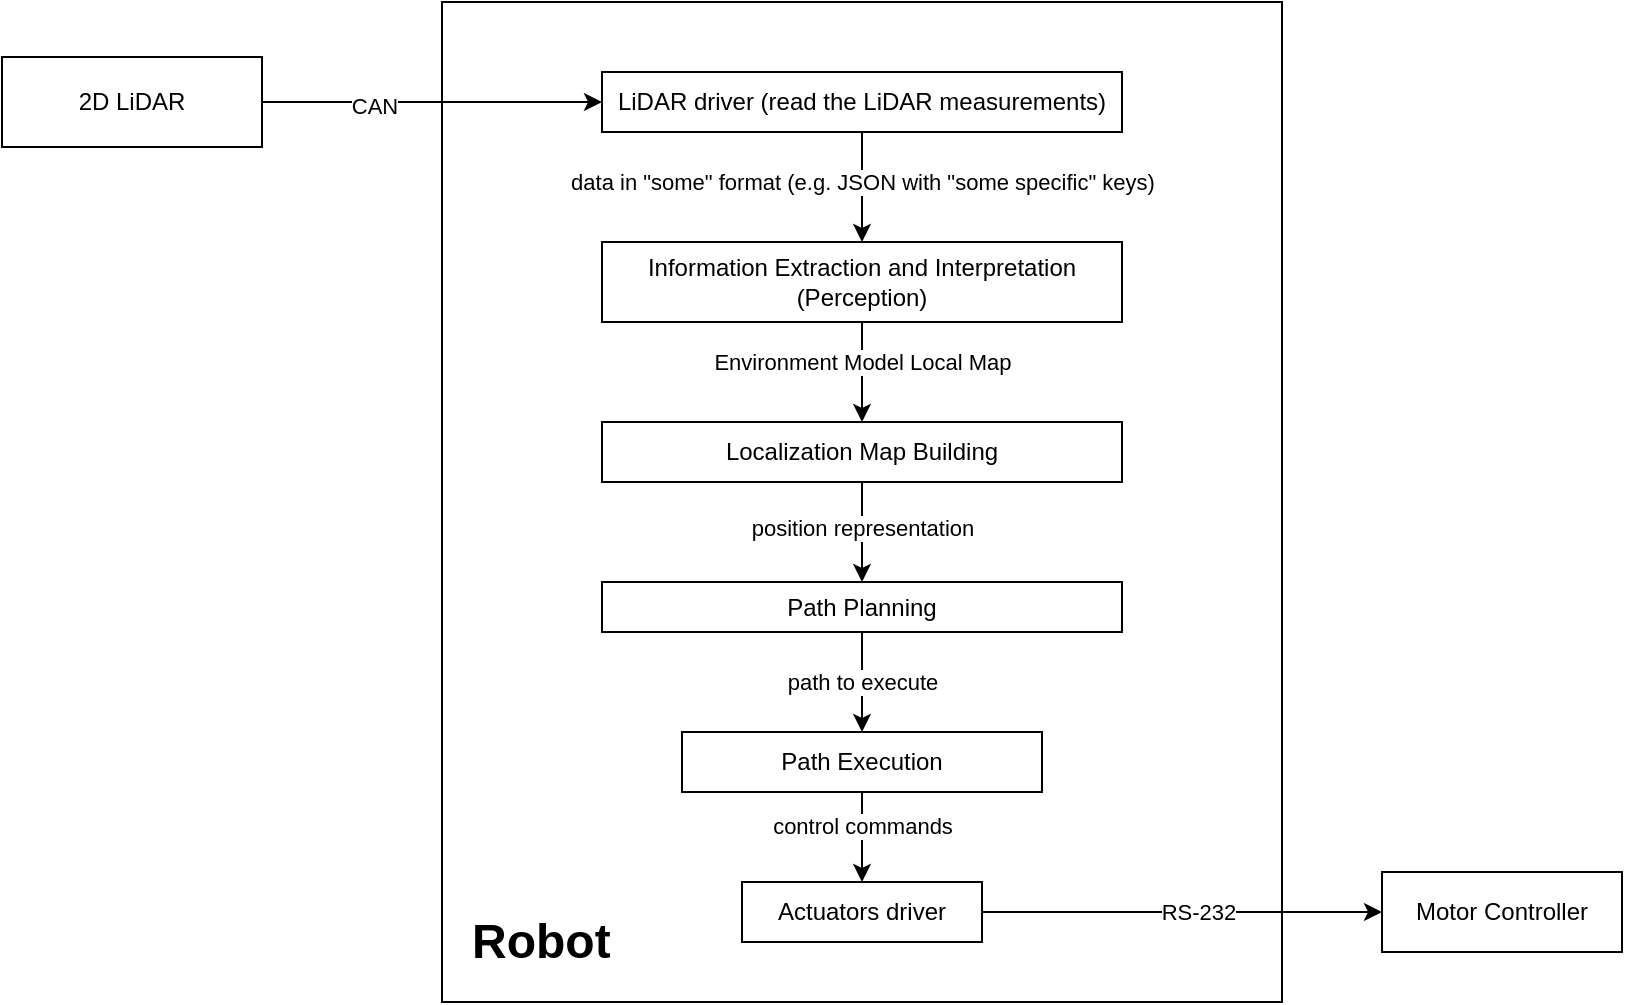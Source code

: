 <mxfile version="23.0.2" type="device" pages="8">
  <diagram id="kyD7J-bpgCdMhgo7olan" name="Page-1">
    <mxGraphModel dx="1749" dy="1202" grid="1" gridSize="10" guides="1" tooltips="1" connect="1" arrows="1" fold="1" page="1" pageScale="1" pageWidth="1500" pageHeight="1500" math="0" shadow="0">
      <root>
        <mxCell id="0" />
        <mxCell id="1" parent="0" />
        <mxCell id="npnrhW6NW7tibrXZ3X9M-1" value="" style="rounded=0;whiteSpace=wrap;html=1;" parent="1" vertex="1">
          <mxGeometry x="250" y="40" width="420" height="500" as="geometry" />
        </mxCell>
        <mxCell id="npnrhW6NW7tibrXZ3X9M-6" style="edgeStyle=none;rounded=0;orthogonalLoop=1;jettySize=auto;html=1;exitX=1;exitY=0.5;exitDx=0;exitDy=0;entryX=0;entryY=0.5;entryDx=0;entryDy=0;" parent="1" source="npnrhW6NW7tibrXZ3X9M-3" target="npnrhW6NW7tibrXZ3X9M-7" edge="1">
          <mxGeometry relative="1" as="geometry" />
        </mxCell>
        <mxCell id="npnrhW6NW7tibrXZ3X9M-8" value="CAN" style="edgeLabel;html=1;align=center;verticalAlign=middle;resizable=0;points=[];" parent="npnrhW6NW7tibrXZ3X9M-6" vertex="1" connectable="0">
          <mxGeometry x="-0.361" y="-1" relative="1" as="geometry">
            <mxPoint x="1" y="1" as="offset" />
          </mxGeometry>
        </mxCell>
        <mxCell id="npnrhW6NW7tibrXZ3X9M-3" value="2D LiDAR" style="rounded=0;whiteSpace=wrap;html=1;" parent="1" vertex="1">
          <mxGeometry x="30" y="67.5" width="130" height="45" as="geometry" />
        </mxCell>
        <mxCell id="npnrhW6NW7tibrXZ3X9M-7" value="LiDAR driver (read the LiDAR measurements)" style="rounded=0;whiteSpace=wrap;html=1;" parent="1" vertex="1">
          <mxGeometry x="330" y="75" width="260" height="30" as="geometry" />
        </mxCell>
        <mxCell id="npnrhW6NW7tibrXZ3X9M-19" style="edgeStyle=none;rounded=0;orthogonalLoop=1;jettySize=auto;html=1;exitX=0.5;exitY=1;exitDx=0;exitDy=0;entryX=0.5;entryY=0;entryDx=0;entryDy=0;" parent="1" source="npnrhW6NW7tibrXZ3X9M-16" target="npnrhW6NW7tibrXZ3X9M-26" edge="1">
          <mxGeometry relative="1" as="geometry">
            <mxPoint x="460" y="250" as="targetPoint" />
          </mxGeometry>
        </mxCell>
        <mxCell id="npnrhW6NW7tibrXZ3X9M-20" value="Environment Model Local Map" style="edgeLabel;html=1;align=center;verticalAlign=middle;resizable=0;points=[];" parent="npnrhW6NW7tibrXZ3X9M-19" vertex="1" connectable="0">
          <mxGeometry x="0.514" relative="1" as="geometry">
            <mxPoint y="-18" as="offset" />
          </mxGeometry>
        </mxCell>
        <mxCell id="npnrhW6NW7tibrXZ3X9M-16" value="Information Extraction and Interpretation&lt;br&gt;(Perception)" style="rounded=0;whiteSpace=wrap;html=1;" parent="1" vertex="1">
          <mxGeometry x="330" y="160" width="260" height="40" as="geometry" />
        </mxCell>
        <mxCell id="npnrhW6NW7tibrXZ3X9M-17" value="" style="endArrow=classic;html=1;rounded=0;exitX=0.5;exitY=1;exitDx=0;exitDy=0;entryX=0.5;entryY=0;entryDx=0;entryDy=0;" parent="1" source="npnrhW6NW7tibrXZ3X9M-7" target="npnrhW6NW7tibrXZ3X9M-16" edge="1">
          <mxGeometry width="50" height="50" relative="1" as="geometry">
            <mxPoint x="500" y="105" as="sourcePoint" />
            <mxPoint x="500" y="140" as="targetPoint" />
          </mxGeometry>
        </mxCell>
        <mxCell id="npnrhW6NW7tibrXZ3X9M-18" value="data in &quot;some&quot; format (e.g. JSON with &quot;some specific&quot; keys)" style="edgeLabel;html=1;align=center;verticalAlign=middle;resizable=0;points=[];" parent="npnrhW6NW7tibrXZ3X9M-17" vertex="1" connectable="0">
          <mxGeometry x="-0.4" y="-1" relative="1" as="geometry">
            <mxPoint x="1" y="8" as="offset" />
          </mxGeometry>
        </mxCell>
        <mxCell id="npnrhW6NW7tibrXZ3X9M-21" value="Motor Controller" style="rounded=0;whiteSpace=wrap;html=1;" parent="1" vertex="1">
          <mxGeometry x="720" y="475" width="120" height="40" as="geometry" />
        </mxCell>
        <mxCell id="npnrhW6NW7tibrXZ3X9M-23" style="edgeStyle=none;rounded=0;orthogonalLoop=1;jettySize=auto;html=1;exitX=1;exitY=0.5;exitDx=0;exitDy=0;entryX=0;entryY=0.5;entryDx=0;entryDy=0;" parent="1" source="npnrhW6NW7tibrXZ3X9M-32" target="npnrhW6NW7tibrXZ3X9M-21" edge="1">
          <mxGeometry relative="1" as="geometry" />
        </mxCell>
        <mxCell id="npnrhW6NW7tibrXZ3X9M-24" value="RS-232" style="edgeLabel;html=1;align=center;verticalAlign=middle;resizable=0;points=[];" parent="npnrhW6NW7tibrXZ3X9M-23" vertex="1" connectable="0">
          <mxGeometry x="0.185" y="-3" relative="1" as="geometry">
            <mxPoint x="-11" y="-3" as="offset" />
          </mxGeometry>
        </mxCell>
        <mxCell id="npnrhW6NW7tibrXZ3X9M-33" style="edgeStyle=none;rounded=0;orthogonalLoop=1;jettySize=auto;html=1;exitX=0.5;exitY=1;exitDx=0;exitDy=0;entryX=0.5;entryY=0;entryDx=0;entryDy=0;" parent="1" source="npnrhW6NW7tibrXZ3X9M-22" target="npnrhW6NW7tibrXZ3X9M-32" edge="1">
          <mxGeometry relative="1" as="geometry" />
        </mxCell>
        <mxCell id="npnrhW6NW7tibrXZ3X9M-34" value="control commands" style="edgeLabel;html=1;align=center;verticalAlign=middle;resizable=0;points=[];" parent="npnrhW6NW7tibrXZ3X9M-33" vertex="1" connectable="0">
          <mxGeometry x="-0.272" relative="1" as="geometry">
            <mxPoint as="offset" />
          </mxGeometry>
        </mxCell>
        <mxCell id="npnrhW6NW7tibrXZ3X9M-22" value="Path Execution" style="rounded=0;whiteSpace=wrap;html=1;" parent="1" vertex="1">
          <mxGeometry x="370" y="405" width="180" height="30" as="geometry" />
        </mxCell>
        <mxCell id="npnrhW6NW7tibrXZ3X9M-25" value="&lt;h1&gt;Robot&lt;/h1&gt;" style="text;html=1;strokeColor=none;fillColor=none;spacing=5;spacingTop=-20;whiteSpace=wrap;overflow=hidden;rounded=0;" parent="1" vertex="1">
          <mxGeometry x="260" y="490" width="190" height="40" as="geometry" />
        </mxCell>
        <mxCell id="npnrhW6NW7tibrXZ3X9M-28" style="edgeStyle=none;rounded=0;orthogonalLoop=1;jettySize=auto;html=1;exitX=0.5;exitY=1;exitDx=0;exitDy=0;entryX=0.5;entryY=0;entryDx=0;entryDy=0;" parent="1" source="npnrhW6NW7tibrXZ3X9M-26" target="npnrhW6NW7tibrXZ3X9M-27" edge="1">
          <mxGeometry relative="1" as="geometry" />
        </mxCell>
        <mxCell id="npnrhW6NW7tibrXZ3X9M-29" value="position representation" style="edgeLabel;html=1;align=center;verticalAlign=middle;resizable=0;points=[];" parent="npnrhW6NW7tibrXZ3X9M-28" vertex="1" connectable="0">
          <mxGeometry x="-0.32" relative="1" as="geometry">
            <mxPoint y="6" as="offset" />
          </mxGeometry>
        </mxCell>
        <mxCell id="npnrhW6NW7tibrXZ3X9M-26" value="Localization Map Building" style="rounded=0;whiteSpace=wrap;html=1;" parent="1" vertex="1">
          <mxGeometry x="330" y="250" width="260" height="30" as="geometry" />
        </mxCell>
        <mxCell id="npnrhW6NW7tibrXZ3X9M-30" style="edgeStyle=none;rounded=0;orthogonalLoop=1;jettySize=auto;html=1;exitX=0.5;exitY=1;exitDx=0;exitDy=0;entryX=0.5;entryY=0;entryDx=0;entryDy=0;" parent="1" source="npnrhW6NW7tibrXZ3X9M-27" target="npnrhW6NW7tibrXZ3X9M-22" edge="1">
          <mxGeometry relative="1" as="geometry" />
        </mxCell>
        <mxCell id="npnrhW6NW7tibrXZ3X9M-31" value="path to execute" style="edgeLabel;html=1;align=center;verticalAlign=middle;resizable=0;points=[];" parent="npnrhW6NW7tibrXZ3X9M-30" vertex="1" connectable="0">
          <mxGeometry x="-0.371" y="1" relative="1" as="geometry">
            <mxPoint x="-1" y="9" as="offset" />
          </mxGeometry>
        </mxCell>
        <mxCell id="npnrhW6NW7tibrXZ3X9M-27" value="Path Planning" style="rounded=0;whiteSpace=wrap;html=1;" parent="1" vertex="1">
          <mxGeometry x="330" y="330" width="260" height="25" as="geometry" />
        </mxCell>
        <mxCell id="npnrhW6NW7tibrXZ3X9M-32" value="Actuators driver" style="rounded=0;whiteSpace=wrap;html=1;" parent="1" vertex="1">
          <mxGeometry x="400" y="480" width="120" height="30" as="geometry" />
        </mxCell>
      </root>
    </mxGraphModel>
  </diagram>
  <diagram id="aLVoYtzjz-L9Vb4VsKfn" name="names">
    <mxGraphModel dx="1746" dy="1175" grid="1" gridSize="10" guides="1" tooltips="1" connect="1" arrows="1" fold="1" page="1" pageScale="1" pageWidth="850" pageHeight="1100" math="0" shadow="0">
      <root>
        <mxCell id="0" />
        <mxCell id="1" parent="0" />
        <mxCell id="xGM4lev2JTywnmOp1lCk-1" value="/joint_trajectory_controller/commands" style="text;html=1;strokeColor=none;fillColor=none;align=center;verticalAlign=middle;whiteSpace=wrap;rounded=0;fontSize=22;" parent="1" vertex="1">
          <mxGeometry x="130" y="80" width="240" height="30" as="geometry" />
        </mxCell>
        <mxCell id="xGM4lev2JTywnmOp1lCk-3" value="namespace" style="text;html=1;strokeColor=none;fillColor=none;align=center;verticalAlign=middle;whiteSpace=wrap;rounded=0;" parent="1" vertex="1">
          <mxGeometry x="149" y="120" width="80" height="30" as="geometry" />
        </mxCell>
        <mxCell id="xGM4lev2JTywnmOp1lCk-5" value="" style="endArrow=none;html=1;rounded=0;fillColor=#f8cecc;strokeColor=#b85450;strokeWidth=3;" parent="1" edge="1">
          <mxGeometry width="50" height="50" relative="1" as="geometry">
            <mxPoint x="70" y="120" as="sourcePoint" />
            <mxPoint x="310" y="120" as="targetPoint" />
          </mxGeometry>
        </mxCell>
        <mxCell id="xGM4lev2JTywnmOp1lCk-6" value="" style="endArrow=none;html=1;rounded=0;fillColor=#d5e8d4;strokeColor=#82b366;strokeWidth=3;" parent="1" edge="1">
          <mxGeometry width="50" height="50" relative="1" as="geometry">
            <mxPoint x="320" y="120" as="sourcePoint" />
            <mxPoint x="430" y="120" as="targetPoint" />
          </mxGeometry>
        </mxCell>
        <mxCell id="xGM4lev2JTywnmOp1lCk-7" value="basename" style="text;html=1;strokeColor=none;fillColor=none;align=center;verticalAlign=middle;whiteSpace=wrap;rounded=0;" parent="1" vertex="1">
          <mxGeometry x="330" y="120" width="80" height="30" as="geometry" />
        </mxCell>
        <mxCell id="xGM4lev2JTywnmOp1lCk-8" value="" style="curved=1;endArrow=classic;html=1;rounded=0;exitX=0;exitY=0.5;exitDx=0;exitDy=0;" parent="1" source="xGM4lev2JTywnmOp1lCk-9" edge="1">
          <mxGeometry width="50" height="50" relative="1" as="geometry">
            <mxPoint x="100" y="30" as="sourcePoint" />
            <mxPoint x="170" y="81" as="targetPoint" />
            <Array as="points">
              <mxPoint x="280" y="20" />
              <mxPoint x="180" y="30" />
            </Array>
          </mxGeometry>
        </mxCell>
        <mxCell id="xGM4lev2JTywnmOp1lCk-9" value="tokens" style="text;html=1;strokeColor=none;fillColor=none;align=center;verticalAlign=middle;whiteSpace=wrap;rounded=0;" parent="1" vertex="1">
          <mxGeometry x="410" y="10" width="50" height="30" as="geometry" />
        </mxCell>
        <mxCell id="xGM4lev2JTywnmOp1lCk-10" value="" style="curved=1;endArrow=classic;html=1;rounded=0;exitX=0;exitY=0.5;exitDx=0;exitDy=0;entryX=0.972;entryY=0.016;entryDx=0;entryDy=0;entryPerimeter=0;" parent="1" source="xGM4lev2JTywnmOp1lCk-9" target="xGM4lev2JTywnmOp1lCk-1" edge="1">
          <mxGeometry width="50" height="50" relative="1" as="geometry">
            <mxPoint x="560" y="35" as="sourcePoint" />
            <mxPoint x="340" y="80" as="targetPoint" />
            <Array as="points">
              <mxPoint x="380" y="40" />
              <mxPoint x="360" y="50" />
            </Array>
          </mxGeometry>
        </mxCell>
      </root>
    </mxGraphModel>
  </diagram>
  <diagram id="ReAAVYsCjMIzM6UMDchf" name="underlay">
    <mxGraphModel dx="1749" dy="1202" grid="1" gridSize="10" guides="1" tooltips="1" connect="1" arrows="1" fold="1" page="1" pageScale="1" pageWidth="850" pageHeight="1100" math="0" shadow="0">
      <root>
        <mxCell id="0" />
        <mxCell id="1" parent="0" />
        <mxCell id="jbp_EOyGFrzPRo4HsH5U-2" value="" style="rounded=0;whiteSpace=wrap;html=1;" parent="1" vertex="1">
          <mxGeometry x="250" y="60" width="320" height="80" as="geometry" />
        </mxCell>
        <mxCell id="jbp_EOyGFrzPRo4HsH5U-3" value="It contains the necessary dependencies of all the packages required by the &lt;b&gt;overlay.&lt;/b&gt;" style="text;html=1;strokeColor=none;fillColor=none;align=center;verticalAlign=middle;whiteSpace=wrap;rounded=0;" parent="1" vertex="1">
          <mxGeometry x="280" y="100" width="260" height="30" as="geometry" />
        </mxCell>
        <mxCell id="jbp_EOyGFrzPRo4HsH5U-6" value="Underlay" style="text;html=1;strokeColor=none;fillColor=none;align=center;verticalAlign=middle;whiteSpace=wrap;rounded=0;fontSize=16;fontStyle=1" parent="1" vertex="1">
          <mxGeometry x="380" y="70" width="60" height="30" as="geometry" />
        </mxCell>
      </root>
    </mxGraphModel>
  </diagram>
  <diagram name="overlay" id="0puoSWZxdg7uJ05Zl5dR">
    <mxGraphModel dx="1749" dy="1202" grid="1" gridSize="10" guides="1" tooltips="1" connect="1" arrows="1" fold="1" page="1" pageScale="1" pageWidth="850" pageHeight="1100" math="0" shadow="0">
      <root>
        <mxCell id="4WPDCY3jevC_B_nbwfKz-0" />
        <mxCell id="4WPDCY3jevC_B_nbwfKz-1" parent="4WPDCY3jevC_B_nbwfKz-0" />
        <mxCell id="4WPDCY3jevC_B_nbwfKz-2" value="" style="rounded=0;whiteSpace=wrap;html=1;" parent="4WPDCY3jevC_B_nbwfKz-1" vertex="1">
          <mxGeometry x="250" y="140" width="320" height="80" as="geometry" />
        </mxCell>
        <mxCell id="4WPDCY3jevC_B_nbwfKz-3" value="It contains the necessary dependencies of all the packages required by the &lt;b&gt;overlay.&lt;/b&gt;" style="text;html=1;strokeColor=none;fillColor=none;align=center;verticalAlign=middle;whiteSpace=wrap;rounded=0;" parent="4WPDCY3jevC_B_nbwfKz-1" vertex="1">
          <mxGeometry x="280" y="180" width="260" height="30" as="geometry" />
        </mxCell>
        <mxCell id="4WPDCY3jevC_B_nbwfKz-4" value="Underlay" style="text;html=1;strokeColor=none;fillColor=none;align=center;verticalAlign=middle;whiteSpace=wrap;rounded=0;fontSize=16;fontStyle=1" parent="4WPDCY3jevC_B_nbwfKz-1" vertex="1">
          <mxGeometry x="380" y="150" width="60" height="30" as="geometry" />
        </mxCell>
        <mxCell id="cta9oAqzEzjzkkCAhBty-1" value="" style="rounded=0;whiteSpace=wrap;html=1;" parent="4WPDCY3jevC_B_nbwfKz-1" vertex="1">
          <mxGeometry x="250" y="50" width="320" height="80" as="geometry" />
        </mxCell>
        <mxCell id="cta9oAqzEzjzkkCAhBty-2" value="Extends the underlay. (You will normally work here)" style="text;html=1;strokeColor=none;fillColor=none;align=center;verticalAlign=middle;whiteSpace=wrap;rounded=0;" parent="4WPDCY3jevC_B_nbwfKz-1" vertex="1">
          <mxGeometry x="269" y="90" width="282" height="30" as="geometry" />
        </mxCell>
        <mxCell id="cta9oAqzEzjzkkCAhBty-3" value="Overlay" style="text;html=1;strokeColor=none;fillColor=none;align=center;verticalAlign=middle;whiteSpace=wrap;rounded=0;fontSize=16;fontStyle=1" parent="4WPDCY3jevC_B_nbwfKz-1" vertex="1">
          <mxGeometry x="380" y="60" width="60" height="30" as="geometry" />
        </mxCell>
        <mxCell id="cta9oAqzEzjzkkCAhBty-4" value="" style="rounded=0;whiteSpace=wrap;html=1;" parent="4WPDCY3jevC_B_nbwfKz-1" vertex="1">
          <mxGeometry x="250" y="420" width="320" height="80" as="geometry" />
        </mxCell>
        <mxCell id="cta9oAqzEzjzkkCAhBty-5" value="It contains the necessary dependencies of all the packages required by the &lt;b&gt;overlay.&lt;/b&gt;" style="text;html=1;strokeColor=none;fillColor=none;align=center;verticalAlign=middle;whiteSpace=wrap;rounded=0;" parent="4WPDCY3jevC_B_nbwfKz-1" vertex="1">
          <mxGeometry x="280" y="460" width="260" height="30" as="geometry" />
        </mxCell>
        <mxCell id="cta9oAqzEzjzkkCAhBty-6" value="Underlay" style="text;html=1;strokeColor=none;fillColor=none;align=center;verticalAlign=middle;whiteSpace=wrap;rounded=0;fontSize=16;fontStyle=1" parent="4WPDCY3jevC_B_nbwfKz-1" vertex="1">
          <mxGeometry x="380" y="430" width="60" height="30" as="geometry" />
        </mxCell>
        <mxCell id="cta9oAqzEzjzkkCAhBty-7" value="" style="rounded=0;whiteSpace=wrap;html=1;" parent="4WPDCY3jevC_B_nbwfKz-1" vertex="1">
          <mxGeometry x="250" y="330" width="150" height="80" as="geometry" />
        </mxCell>
        <mxCell id="cta9oAqzEzjzkkCAhBty-9" value="Overlay 1" style="text;html=1;strokeColor=none;fillColor=none;align=center;verticalAlign=middle;whiteSpace=wrap;rounded=0;fontSize=16;fontStyle=1" parent="4WPDCY3jevC_B_nbwfKz-1" vertex="1">
          <mxGeometry x="280" y="355" width="90" height="30" as="geometry" />
        </mxCell>
        <mxCell id="cta9oAqzEzjzkkCAhBty-10" value="" style="endArrow=none;dashed=1;html=1;rounded=0;" parent="4WPDCY3jevC_B_nbwfKz-1" edge="1">
          <mxGeometry width="50" height="50" relative="1" as="geometry">
            <mxPoint x="100" y="270" as="sourcePoint" />
            <mxPoint x="730" y="270" as="targetPoint" />
          </mxGeometry>
        </mxCell>
        <mxCell id="cta9oAqzEzjzkkCAhBty-12" value="" style="rounded=0;whiteSpace=wrap;html=1;" parent="4WPDCY3jevC_B_nbwfKz-1" vertex="1">
          <mxGeometry x="420" y="330" width="150" height="80" as="geometry" />
        </mxCell>
        <mxCell id="cta9oAqzEzjzkkCAhBty-13" value="Overlay 2" style="text;html=1;strokeColor=none;fillColor=none;align=center;verticalAlign=middle;whiteSpace=wrap;rounded=0;fontSize=16;fontStyle=1" parent="4WPDCY3jevC_B_nbwfKz-1" vertex="1">
          <mxGeometry x="450" y="355" width="90" height="30" as="geometry" />
        </mxCell>
        <mxCell id="cta9oAqzEzjzkkCAhBty-15" value="" style="rounded=0;whiteSpace=wrap;html=1;" parent="4WPDCY3jevC_B_nbwfKz-1" vertex="1">
          <mxGeometry x="250" y="670" width="320" height="80" as="geometry" />
        </mxCell>
        <mxCell id="cta9oAqzEzjzkkCAhBty-16" value="It contains the necessary dependencies of all the packages required by the &lt;b&gt;overlay.&lt;/b&gt;" style="text;html=1;strokeColor=none;fillColor=none;align=center;verticalAlign=middle;whiteSpace=wrap;rounded=0;" parent="4WPDCY3jevC_B_nbwfKz-1" vertex="1">
          <mxGeometry x="280" y="710" width="260" height="30" as="geometry" />
        </mxCell>
        <mxCell id="cta9oAqzEzjzkkCAhBty-17" value="Underlay" style="text;html=1;strokeColor=none;fillColor=none;align=center;verticalAlign=middle;whiteSpace=wrap;rounded=0;fontSize=16;fontStyle=1" parent="4WPDCY3jevC_B_nbwfKz-1" vertex="1">
          <mxGeometry x="380" y="680" width="60" height="30" as="geometry" />
        </mxCell>
        <mxCell id="cta9oAqzEzjzkkCAhBty-18" value="" style="rounded=0;whiteSpace=wrap;html=1;" parent="4WPDCY3jevC_B_nbwfKz-1" vertex="1">
          <mxGeometry x="250" y="580" width="150" height="80" as="geometry" />
        </mxCell>
        <mxCell id="cta9oAqzEzjzkkCAhBty-19" value="workspace_1" style="text;html=1;strokeColor=none;fillColor=none;align=center;verticalAlign=middle;whiteSpace=wrap;rounded=0;fontSize=16;fontStyle=1" parent="4WPDCY3jevC_B_nbwfKz-1" vertex="1">
          <mxGeometry x="280" y="605" width="90" height="30" as="geometry" />
        </mxCell>
        <mxCell id="cta9oAqzEzjzkkCAhBty-20" value="" style="rounded=0;whiteSpace=wrap;html=1;" parent="4WPDCY3jevC_B_nbwfKz-1" vertex="1">
          <mxGeometry x="420" y="580" width="150" height="80" as="geometry" />
        </mxCell>
        <mxCell id="cta9oAqzEzjzkkCAhBty-21" value="workspace_2" style="text;html=1;strokeColor=none;fillColor=none;align=center;verticalAlign=middle;whiteSpace=wrap;rounded=0;fontSize=16;fontStyle=1" parent="4WPDCY3jevC_B_nbwfKz-1" vertex="1">
          <mxGeometry x="450" y="605" width="90" height="30" as="geometry" />
        </mxCell>
        <mxCell id="cta9oAqzEzjzkkCAhBty-22" value="" style="endArrow=none;dashed=1;html=1;rounded=0;" parent="4WPDCY3jevC_B_nbwfKz-1" edge="1">
          <mxGeometry width="50" height="50" relative="1" as="geometry">
            <mxPoint x="95" y="540" as="sourcePoint" />
            <mxPoint x="725" y="540" as="targetPoint" />
          </mxGeometry>
        </mxCell>
      </root>
    </mxGraphModel>
  </diagram>
  <diagram id="mgFaU864Cr5JNoEr6_kL" name="stack">
    <mxGraphModel dx="744" dy="511" grid="1" gridSize="10" guides="1" tooltips="1" connect="1" arrows="1" fold="1" page="1" pageScale="1" pageWidth="850" pageHeight="1100" math="0" shadow="0">
      <root>
        <mxCell id="0" />
        <mxCell id="1" parent="0" />
        <mxCell id="-ZN2vl-T6jNQ6E7plnv1-11" value="" style="rounded=0;whiteSpace=wrap;html=1;" parent="1" vertex="1">
          <mxGeometry x="230" y="167.5" width="260" height="60" as="geometry" />
        </mxCell>
        <mxCell id="-ZN2vl-T6jNQ6E7plnv1-2" value="Hardware Layer" style="rounded=0;whiteSpace=wrap;html=1;" parent="1" vertex="1">
          <mxGeometry x="230" y="337.5" width="260" height="40" as="geometry" />
        </mxCell>
        <mxCell id="-ZN2vl-T6jNQ6E7plnv1-3" value="Operating System (only Linux)" style="rounded=0;whiteSpace=wrap;html=1;" parent="1" vertex="1">
          <mxGeometry x="230" y="287.5" width="260" height="40" as="geometry" />
        </mxCell>
        <mxCell id="-ZN2vl-T6jNQ6E7plnv1-7" value="Transport Layer (Network, SM)" style="rounded=0;whiteSpace=wrap;html=1;" parent="1" vertex="1">
          <mxGeometry x="230" y="237.5" width="260" height="40" as="geometry" />
        </mxCell>
        <mxCell id="-ZN2vl-T6jNQ6E7plnv1-8" value="TCPROS" style="rounded=0;whiteSpace=wrap;html=1;fillColor=#dae8fc;strokeColor=#6c8ebf;" parent="1" vertex="1">
          <mxGeometry x="240" y="177.5" width="70" height="40" as="geometry" />
        </mxCell>
        <mxCell id="-ZN2vl-T6jNQ6E7plnv1-9" value="UDPROS" style="rounded=0;whiteSpace=wrap;html=1;fillColor=#dae8fc;strokeColor=#6c8ebf;" parent="1" vertex="1">
          <mxGeometry x="325" y="177.5" width="70" height="40" as="geometry" />
        </mxCell>
        <mxCell id="-ZN2vl-T6jNQ6E7plnv1-10" value="Nodelet API" style="rounded=0;whiteSpace=wrap;html=1;fillColor=#dae8fc;strokeColor=#6c8ebf;" parent="1" vertex="1">
          <mxGeometry x="410" y="177.5" width="70" height="40" as="geometry" />
        </mxCell>
        <mxCell id="-ZN2vl-T6jNQ6E7plnv1-12" value="roscpp" style="rounded=0;whiteSpace=wrap;html=1;" parent="1" vertex="1">
          <mxGeometry x="230" y="117.5" width="80" height="40" as="geometry" />
        </mxCell>
        <mxCell id="-ZN2vl-T6jNQ6E7plnv1-15" value="Application code" style="rounded=0;whiteSpace=wrap;html=1;" parent="1" vertex="1">
          <mxGeometry x="230" y="67.5" width="260" height="40" as="geometry" />
        </mxCell>
        <mxCell id="-ZN2vl-T6jNQ6E7plnv1-16" value="ROS 1" style="text;html=1;strokeColor=none;fillColor=none;align=center;verticalAlign=middle;whiteSpace=wrap;rounded=0;fontStyle=1;fontSize=22;" parent="1" vertex="1">
          <mxGeometry x="305" y="22.5" width="110" height="30" as="geometry" />
        </mxCell>
        <mxCell id="-ZN2vl-T6jNQ6E7plnv1-21" value="Hardware Layer" style="rounded=0;whiteSpace=wrap;html=1;" parent="1" vertex="1">
          <mxGeometry x="560" y="490" width="260" height="40" as="geometry" />
        </mxCell>
        <mxCell id="-ZN2vl-T6jNQ6E7plnv1-22" value="Operating System (Linux, Windows, Mac)" style="rounded=0;whiteSpace=wrap;html=1;" parent="1" vertex="1">
          <mxGeometry x="560" y="440" width="260" height="40" as="geometry" />
        </mxCell>
        <mxCell id="-ZN2vl-T6jNQ6E7plnv1-23" value="Transport Layer (Network, SM, Serial, Radio)" style="rounded=0;whiteSpace=wrap;html=1;" parent="1" vertex="1">
          <mxGeometry x="560" y="390" width="260" height="40" as="geometry" />
        </mxCell>
        <mxCell id="-ZN2vl-T6jNQ6E7plnv1-30" value="" style="rounded=0;whiteSpace=wrap;html=1;" parent="1" vertex="1">
          <mxGeometry x="560" y="320" width="260" height="60" as="geometry" />
        </mxCell>
        <mxCell id="-ZN2vl-T6jNQ6E7plnv1-31" value="Fast DDS" style="rounded=0;whiteSpace=wrap;html=1;fillColor=#dae8fc;strokeColor=#6c8ebf;" parent="1" vertex="1">
          <mxGeometry x="570" y="330" width="70" height="40" as="geometry" />
        </mxCell>
        <mxCell id="-ZN2vl-T6jNQ6E7plnv1-32" value="Cyclone DDS" style="rounded=0;whiteSpace=wrap;html=1;fillColor=#dae8fc;strokeColor=#6c8ebf;" parent="1" vertex="1">
          <mxGeometry x="655" y="330" width="70" height="40" as="geometry" />
        </mxCell>
        <mxCell id="-ZN2vl-T6jNQ6E7plnv1-33" value="others ..." style="rounded=0;whiteSpace=wrap;html=1;fillColor=#dae8fc;strokeColor=#6c8ebf;" parent="1" vertex="1">
          <mxGeometry x="740" y="330" width="70" height="40" as="geometry" />
        </mxCell>
        <mxCell id="-ZN2vl-T6jNQ6E7plnv1-34" value="Support for multiples DDS vendors.&lt;br&gt;&lt;br&gt;*only one can be used at a time" style="text;html=1;strokeColor=none;fillColor=none;align=left;verticalAlign=middle;whiteSpace=wrap;rounded=0;fontStyle=2" parent="1" vertex="1">
          <mxGeometry x="830" y="335" width="210" height="30" as="geometry" />
        </mxCell>
        <mxCell id="-ZN2vl-T6jNQ6E7plnv1-35" value="Specific DDS rmw Implementation" style="rounded=0;whiteSpace=wrap;html=1;" parent="1" vertex="1">
          <mxGeometry x="560" y="270" width="260" height="40" as="geometry" />
        </mxCell>
        <mxCell id="-ZN2vl-T6jNQ6E7plnv1-36" value="ROS Abstract Middleware (rmw)" style="rounded=0;whiteSpace=wrap;html=1;" parent="1" vertex="1">
          <mxGeometry x="560" y="220" width="260" height="40" as="geometry" />
        </mxCell>
        <mxCell id="-ZN2vl-T6jNQ6E7plnv1-37" value="ROS Client Lib (rcl)" style="rounded=0;whiteSpace=wrap;html=1;" parent="1" vertex="1">
          <mxGeometry x="560" y="170" width="260" height="40" as="geometry" />
        </mxCell>
        <mxCell id="-ZN2vl-T6jNQ6E7plnv1-40" value="Application code" style="rounded=0;whiteSpace=wrap;html=1;" parent="1" vertex="1">
          <mxGeometry x="560" y="70" width="260" height="40" as="geometry" />
        </mxCell>
        <mxCell id="-ZN2vl-T6jNQ6E7plnv1-42" value="rospy" style="rounded=0;whiteSpace=wrap;html=1;" parent="1" vertex="1">
          <mxGeometry x="320" y="117.5" width="80" height="40" as="geometry" />
        </mxCell>
        <mxCell id="-ZN2vl-T6jNQ6E7plnv1-43" value="third-party clients" style="rounded=0;whiteSpace=wrap;html=1;" parent="1" vertex="1">
          <mxGeometry x="410" y="117.5" width="80" height="40" as="geometry" />
        </mxCell>
        <mxCell id="-ZN2vl-T6jNQ6E7plnv1-45" value="rclcpp" style="rounded=0;whiteSpace=wrap;html=1;" parent="1" vertex="1">
          <mxGeometry x="560" y="120" width="80" height="40" as="geometry" />
        </mxCell>
        <mxCell id="-ZN2vl-T6jNQ6E7plnv1-46" value="rclpy" style="rounded=0;whiteSpace=wrap;html=1;" parent="1" vertex="1">
          <mxGeometry x="650" y="120" width="80" height="40" as="geometry" />
        </mxCell>
        <mxCell id="-ZN2vl-T6jNQ6E7plnv1-47" value="third-party clients" style="rounded=0;whiteSpace=wrap;html=1;" parent="1" vertex="1">
          <mxGeometry x="740" y="120" width="80" height="40" as="geometry" />
        </mxCell>
        <mxCell id="-ZN2vl-T6jNQ6E7plnv1-48" value="ROS 2" style="text;html=1;strokeColor=none;fillColor=none;align=center;verticalAlign=middle;whiteSpace=wrap;rounded=0;fontStyle=1;fontSize=22;" parent="1" vertex="1">
          <mxGeometry x="635" y="22.5" width="110" height="30" as="geometry" />
        </mxCell>
      </root>
    </mxGraphModel>
  </diagram>
  <diagram id="OZKn8pQut-rds57LBx5v" name="distro">
    <mxGraphModel dx="1746" dy="1193" grid="1" gridSize="10" guides="1" tooltips="1" connect="1" arrows="1" fold="1" page="1" pageScale="1" pageWidth="850" pageHeight="1100" math="0" shadow="0">
      <root>
        <mxCell id="0" />
        <mxCell id="1" parent="0" />
        <mxCell id="254q5cA_LIoemPS6dmMN-1" value="" style="rounded=0;whiteSpace=wrap;html=1;" parent="1" vertex="1">
          <mxGeometry x="52.5" y="127.5" width="207.5" height="182.5" as="geometry" />
        </mxCell>
        <mxCell id="254q5cA_LIoemPS6dmMN-5" value="&lt;p style=&quot;margin:0px;margin-top:4px;margin-left:5px;text-align:left;&quot;&gt;&lt;b&gt;pkg1 v1.3&lt;/b&gt;&lt;/p&gt;" style="html=1;shape=mxgraph.sysml.package;overflow=fill;labelX=95;align=left;spacingLeft=5;verticalAlign=top;spacingTop=-3;fillColor=#d5e8d4;strokeColor=#82b366;" parent="1" vertex="1">
          <mxGeometry x="72.5" y="147.5" width="115" height="55" as="geometry" />
        </mxCell>
        <mxCell id="254q5cA_LIoemPS6dmMN-6" value="&lt;p style=&quot;margin:0px;margin-top:4px;margin-left:5px;text-align:left;&quot;&gt;&lt;b&gt;pkg2 v3.6&lt;/b&gt;&lt;/p&gt;" style="html=1;shape=mxgraph.sysml.package;overflow=fill;labelX=95;align=left;spacingLeft=5;verticalAlign=top;spacingTop=-3;fillColor=#d5e8d4;strokeColor=#82b366;" parent="1" vertex="1">
          <mxGeometry x="92.5" y="177.5" width="115" height="55" as="geometry" />
        </mxCell>
        <mxCell id="254q5cA_LIoemPS6dmMN-7" value="&lt;p style=&quot;margin:0px;margin-top:4px;margin-left:5px;text-align:left;&quot;&gt;&lt;b&gt;pkg3 v1.8&lt;/b&gt;&lt;/p&gt;" style="html=1;shape=mxgraph.sysml.package;overflow=fill;labelX=95;align=left;spacingLeft=5;verticalAlign=top;spacingTop=-3;fillColor=#d5e8d4;strokeColor=#82b366;" parent="1" vertex="1">
          <mxGeometry x="112.5" y="207.5" width="115" height="55" as="geometry" />
        </mxCell>
        <mxCell id="254q5cA_LIoemPS6dmMN-8" value="ROS Distribution - Humble" style="text;html=1;strokeColor=none;fillColor=none;align=left;verticalAlign=middle;whiteSpace=wrap;rounded=0;fontStyle=1" parent="1" vertex="1">
          <mxGeometry x="52.5" y="97.5" width="162.5" height="30" as="geometry" />
        </mxCell>
        <mxCell id="254q5cA_LIoemPS6dmMN-11" value="" style="rounded=0;whiteSpace=wrap;html=1;" parent="1" vertex="1">
          <mxGeometry x="312.5" y="127.5" width="197.5" height="182.5" as="geometry" />
        </mxCell>
        <mxCell id="254q5cA_LIoemPS6dmMN-12" value="&lt;p style=&quot;margin:0px;margin-top:4px;margin-left:5px;text-align:left;&quot;&gt;&lt;b&gt;pkg1 v1.5&lt;/b&gt;&lt;/p&gt;" style="html=1;shape=mxgraph.sysml.package;overflow=fill;labelX=95;align=left;spacingLeft=5;verticalAlign=top;spacingTop=-3;fillColor=#d5e8d4;strokeColor=#82b366;" parent="1" vertex="1">
          <mxGeometry x="332.5" y="147.5" width="115" height="55" as="geometry" />
        </mxCell>
        <mxCell id="254q5cA_LIoemPS6dmMN-13" value="&lt;p style=&quot;margin:0px;margin-top:4px;margin-left:5px;text-align:left;&quot;&gt;&lt;b&gt;pkg2 v4.0&lt;/b&gt;&lt;/p&gt;" style="html=1;shape=mxgraph.sysml.package;overflow=fill;labelX=95;align=left;spacingLeft=5;verticalAlign=top;spacingTop=-3;fillColor=#d5e8d4;strokeColor=#82b366;" parent="1" vertex="1">
          <mxGeometry x="352.5" y="177.5" width="115" height="55" as="geometry" />
        </mxCell>
        <mxCell id="254q5cA_LIoemPS6dmMN-14" value="&lt;p style=&quot;margin:0px;margin-top:4px;margin-left:5px;text-align:left;&quot;&gt;&lt;b&gt;pkg3 v1.9&lt;/b&gt;&lt;/p&gt;" style="html=1;shape=mxgraph.sysml.package;overflow=fill;labelX=95;align=left;spacingLeft=5;verticalAlign=top;spacingTop=-3;fillColor=#d5e8d4;strokeColor=#82b366;" parent="1" vertex="1">
          <mxGeometry x="372.5" y="207.5" width="115" height="55" as="geometry" />
        </mxCell>
        <mxCell id="254q5cA_LIoemPS6dmMN-15" value="ROS Distribution - Iron" style="text;html=1;strokeColor=none;fillColor=none;align=left;verticalAlign=middle;whiteSpace=wrap;rounded=0;fontStyle=1" parent="1" vertex="1">
          <mxGeometry x="312.5" y="97.5" width="162.5" height="30" as="geometry" />
        </mxCell>
        <mxCell id="254q5cA_LIoemPS6dmMN-16" value="&lt;p style=&quot;margin:0px;margin-top:4px;margin-left:5px;text-align:left;&quot;&gt;&lt;b&gt;pkg4 v0.8&lt;/b&gt;&lt;/p&gt;" style="html=1;shape=mxgraph.sysml.package;overflow=fill;labelX=95;align=left;spacingLeft=5;verticalAlign=top;spacingTop=-3;fillColor=#d5e8d4;strokeColor=#82b366;" parent="1" vertex="1">
          <mxGeometry x="72.5" y="240" width="115" height="55" as="geometry" />
        </mxCell>
        <mxCell id="254q5cA_LIoemPS6dmMN-18" value="&lt;p style=&quot;margin:0px;margin-top:4px;margin-left:5px;text-align:left;&quot;&gt;&lt;b&gt;pkg5 v0.3&lt;/b&gt;&lt;/p&gt;" style="html=1;shape=mxgraph.sysml.package;overflow=fill;labelX=95;align=left;spacingLeft=5;verticalAlign=top;spacingTop=-3;fillColor=#d5e8d4;strokeColor=#82b366;" parent="1" vertex="1">
          <mxGeometry x="332.5" y="240" width="115" height="55" as="geometry" />
        </mxCell>
        <mxCell id="254q5cA_LIoemPS6dmMN-19" value="we distinguish the different &lt;u&gt;sets of versioned packages&lt;/u&gt; &lt;b&gt;using names for the distributions&lt;/b&gt;" style="text;html=1;strokeColor=none;fillColor=none;align=center;verticalAlign=middle;whiteSpace=wrap;rounded=0;fontStyle=2" parent="1" vertex="1">
          <mxGeometry x="170" y="10" width="309.5" height="30" as="geometry" />
        </mxCell>
        <mxCell id="254q5cA_LIoemPS6dmMN-20" value="" style="endArrow=classic;html=1;rounded=0;exitX=0.319;exitY=1.059;exitDx=0;exitDy=0;exitPerimeter=0;" parent="1" source="254q5cA_LIoemPS6dmMN-19" edge="1">
          <mxGeometry width="50" height="50" relative="1" as="geometry">
            <mxPoint x="227.5" y="80" as="sourcePoint" />
            <mxPoint x="203" y="103" as="targetPoint" />
          </mxGeometry>
        </mxCell>
        <mxCell id="254q5cA_LIoemPS6dmMN-21" value="" style="endArrow=classic;html=1;rounded=0;exitX=0.683;exitY=1.117;exitDx=0;exitDy=0;exitPerimeter=0;" parent="1" source="254q5cA_LIoemPS6dmMN-19" edge="1">
          <mxGeometry width="50" height="50" relative="1" as="geometry">
            <mxPoint x="491.5" y="40" as="sourcePoint" />
            <mxPoint x="431" y="103" as="targetPoint" />
          </mxGeometry>
        </mxCell>
      </root>
    </mxGraphModel>
  </diagram>
  <diagram id="no1_zvUtxHtZZ9lV7QF_" name="topics">
    <mxGraphModel dx="2195" dy="913" grid="1" gridSize="10" guides="1" tooltips="1" connect="1" arrows="1" fold="1" page="1" pageScale="1" pageWidth="850" pageHeight="1100" math="0" shadow="0">
      <root>
        <mxCell id="0" />
        <mxCell id="1" parent="0" />
        <mxCell id="4AQOm0SxLd1FivSDnN3B-6" value="" style="rounded=0;whiteSpace=wrap;html=1;fontColor=default;fillColor=none;dashed=1;" parent="1" vertex="1">
          <mxGeometry x="30" y="400" width="120" height="95" as="geometry" />
        </mxCell>
        <mxCell id="4AQOm0SxLd1FivSDnN3B-10" style="rounded=0;orthogonalLoop=1;jettySize=auto;html=1;exitX=1;exitY=0.5;exitDx=0;exitDy=0;entryX=0;entryY=0.5;entryDx=0;entryDy=0;" parent="1" source="4AQOm0SxLd1FivSDnN3B-1" target="4AQOm0SxLd1FivSDnN3B-9" edge="1">
          <mxGeometry relative="1" as="geometry" />
        </mxCell>
        <mxCell id="4AQOm0SxLd1FivSDnN3B-1" value="/rgb_camera" style="ellipse;whiteSpace=wrap;html=1;" parent="1" vertex="1">
          <mxGeometry y="290" width="140" height="50" as="geometry" />
        </mxCell>
        <mxCell id="4AQOm0SxLd1FivSDnN3B-2" value="" style="ellipse;whiteSpace=wrap;html=1;" parent="1" vertex="1">
          <mxGeometry x="40" y="415" width="40" height="30" as="geometry" />
        </mxCell>
        <mxCell id="4AQOm0SxLd1FivSDnN3B-3" value="Nodes" style="text;html=1;strokeColor=none;fillColor=none;align=left;verticalAlign=middle;whiteSpace=wrap;rounded=0;" parent="1" vertex="1">
          <mxGeometry x="90" y="415" width="60" height="30" as="geometry" />
        </mxCell>
        <mxCell id="4AQOm0SxLd1FivSDnN3B-4" value="" style="rounded=0;whiteSpace=wrap;html=1;" parent="1" vertex="1">
          <mxGeometry x="40" y="460" width="40" height="20" as="geometry" />
        </mxCell>
        <mxCell id="4AQOm0SxLd1FivSDnN3B-5" value="Topics" style="text;html=1;strokeColor=none;fillColor=none;align=left;verticalAlign=middle;whiteSpace=wrap;rounded=0;" parent="1" vertex="1">
          <mxGeometry x="90" y="455" width="60" height="30" as="geometry" />
        </mxCell>
        <mxCell id="4AQOm0SxLd1FivSDnN3B-7" value="/object_detection" style="ellipse;whiteSpace=wrap;html=1;" parent="1" vertex="1">
          <mxGeometry x="490" y="250" width="180" height="40" as="geometry" />
        </mxCell>
        <mxCell id="4AQOm0SxLd1FivSDnN3B-8" value="/background_remover" style="ellipse;whiteSpace=wrap;html=1;" parent="1" vertex="1">
          <mxGeometry x="500" y="360" width="180" height="40" as="geometry" />
        </mxCell>
        <mxCell id="4AQOm0SxLd1FivSDnN3B-11" style="rounded=0;orthogonalLoop=1;jettySize=auto;html=1;exitX=1;exitY=0.5;exitDx=0;exitDy=0;entryX=0;entryY=0.5;entryDx=0;entryDy=0;" parent="1" source="4AQOm0SxLd1FivSDnN3B-9" target="4AQOm0SxLd1FivSDnN3B-7" edge="1">
          <mxGeometry relative="1" as="geometry" />
        </mxCell>
        <mxCell id="4AQOm0SxLd1FivSDnN3B-12" style="rounded=0;orthogonalLoop=1;jettySize=auto;html=1;exitX=1;exitY=0.5;exitDx=0;exitDy=0;entryX=0;entryY=0.5;entryDx=0;entryDy=0;" parent="1" source="4AQOm0SxLd1FivSDnN3B-9" target="4AQOm0SxLd1FivSDnN3B-8" edge="1">
          <mxGeometry relative="1" as="geometry" />
        </mxCell>
        <mxCell id="4AQOm0SxLd1FivSDnN3B-9" value="topic name: /camera1/rgb&lt;br&gt;type: sensor_msgs/Image.msg" style="rounded=0;whiteSpace=wrap;html=1;" parent="1" vertex="1">
          <mxGeometry x="214.5" y="290" width="180" height="50" as="geometry" />
        </mxCell>
        <mxCell id="4AQOm0SxLd1FivSDnN3B-13" value="" style="curved=1;endArrow=classic;html=1;rounded=0;dashed=1;exitX=1;exitY=0.5;exitDx=0;exitDy=0;" parent="1" source="4AQOm0SxLd1FivSDnN3B-14" target="4AQOm0SxLd1FivSDnN3B-15" edge="1">
          <mxGeometry width="50" height="50" relative="1" as="geometry">
            <mxPoint x="70" y="180" as="sourcePoint" />
            <mxPoint x="170" y="310" as="targetPoint" />
            <Array as="points">
              <mxPoint x="120" y="220" />
              <mxPoint x="160" y="260" />
            </Array>
          </mxGeometry>
        </mxCell>
        <mxCell id="4AQOm0SxLd1FivSDnN3B-14" value="this node publishes &lt;b&gt;messages (strongly-typed)&lt;/b&gt;" style="text;html=1;strokeColor=none;fillColor=none;align=center;verticalAlign=middle;whiteSpace=wrap;rounded=0;fontStyle=2" parent="1" vertex="1">
          <mxGeometry x="-20" y="180" width="100" height="70" as="geometry" />
        </mxCell>
        <mxCell id="4AQOm0SxLd1FivSDnN3B-15" value="" style="sketch=0;pointerEvents=1;shadow=0;dashed=0;html=1;strokeColor=none;fillColor=#005F4B;labelPosition=center;verticalLabelPosition=bottom;verticalAlign=top;align=center;outlineConnect=0;shape=mxgraph.veeam2.letter;" parent="1" vertex="1">
          <mxGeometry x="160" y="305" width="28.0" height="20" as="geometry" />
        </mxCell>
        <mxCell id="4AQOm0SxLd1FivSDnN3B-16" value="" style="curved=1;endArrow=classic;html=1;rounded=0;dashed=1;" parent="1" edge="1">
          <mxGeometry width="50" height="50" relative="1" as="geometry">
            <mxPoint x="510" y="190" as="sourcePoint" />
            <mxPoint x="441" y="290" as="targetPoint" />
            <Array as="points">
              <mxPoint x="430" y="245" />
            </Array>
          </mxGeometry>
        </mxCell>
        <mxCell id="4AQOm0SxLd1FivSDnN3B-17" value="these nodes receive the &lt;b&gt;message &lt;/b&gt;published in the &lt;b&gt;topic&lt;/b&gt;" style="text;html=1;strokeColor=none;fillColor=none;align=center;verticalAlign=middle;whiteSpace=wrap;rounded=0;fontStyle=2" parent="1" vertex="1">
          <mxGeometry x="500" y="160" width="120" height="60" as="geometry" />
        </mxCell>
        <mxCell id="4AQOm0SxLd1FivSDnN3B-18" value="" style="sketch=0;pointerEvents=1;shadow=0;dashed=0;html=1;strokeColor=none;fillColor=#005F4B;labelPosition=center;verticalLabelPosition=bottom;verticalAlign=top;align=center;outlineConnect=0;shape=mxgraph.veeam2.letter;" parent="1" vertex="1">
          <mxGeometry x="430" y="290" width="28.0" height="20" as="geometry" />
        </mxCell>
        <mxCell id="4AQOm0SxLd1FivSDnN3B-19" value="" style="sketch=0;pointerEvents=1;shadow=0;dashed=0;html=1;strokeColor=none;fillColor=#005F4B;labelPosition=center;verticalLabelPosition=bottom;verticalAlign=top;align=center;outlineConnect=0;shape=mxgraph.veeam2.letter;" parent="1" vertex="1">
          <mxGeometry x="452" y="349" width="28.0" height="20" as="geometry" />
        </mxCell>
        <mxCell id="4AQOm0SxLd1FivSDnN3B-21" value="&lt;span style=&quot;color: rgb(0, 0, 0); font-family: Helvetica; font-size: 12px; font-style: normal; font-variant-ligatures: normal; font-variant-caps: normal; font-weight: 400; letter-spacing: normal; orphans: 2; text-indent: 0px; text-transform: none; widows: 2; word-spacing: 0px; -webkit-text-stroke-width: 0px; background-color: rgb(251, 251, 251); text-decoration-thickness: initial; text-decoration-style: initial; text-decoration-color: initial; float: none; display: inline !important;&quot;&gt;publisher node&lt;/span&gt;" style="text;whiteSpace=wrap;html=1;align=center;" parent="1" vertex="1">
          <mxGeometry x="25" y="340" width="90" height="30" as="geometry" />
        </mxCell>
        <mxCell id="4AQOm0SxLd1FivSDnN3B-22" value="&lt;span style=&quot;color: rgb(0, 0, 0); font-family: Helvetica; font-size: 12px; font-style: normal; font-variant-ligatures: normal; font-variant-caps: normal; font-weight: 400; letter-spacing: normal; orphans: 2; text-indent: 0px; text-transform: none; widows: 2; word-spacing: 0px; -webkit-text-stroke-width: 0px; background-color: rgb(251, 251, 251); text-decoration-thickness: initial; text-decoration-style: initial; text-decoration-color: initial; float: none; display: inline !important;&quot;&gt;subscriber node&lt;/span&gt;" style="text;whiteSpace=wrap;html=1;align=center;" parent="1" vertex="1">
          <mxGeometry x="520" y="290" width="120" height="30" as="geometry" />
        </mxCell>
        <mxCell id="4AQOm0SxLd1FivSDnN3B-23" value="&lt;span style=&quot;color: rgb(0, 0, 0); font-family: Helvetica; font-size: 12px; font-style: normal; font-variant-ligatures: normal; font-variant-caps: normal; font-weight: 400; letter-spacing: normal; orphans: 2; text-indent: 0px; text-transform: none; widows: 2; word-spacing: 0px; -webkit-text-stroke-width: 0px; background-color: rgb(251, 251, 251); text-decoration-thickness: initial; text-decoration-style: initial; text-decoration-color: initial; float: none; display: inline !important;&quot;&gt;subscriber node&lt;/span&gt;" style="text;whiteSpace=wrap;html=1;align=center;" parent="1" vertex="1">
          <mxGeometry x="530" y="400" width="120" height="30" as="geometry" />
        </mxCell>
        <mxCell id="4AQOm0SxLd1FivSDnN3B-43" value="&lt;u style=&quot;font-size: 16px;&quot;&gt;Topics&lt;/u&gt; are &lt;b style=&quot;font-size: 16px;&quot;&gt;communication channels&lt;br&gt;&lt;/b&gt;and&lt;br&gt;&amp;nbsp;&lt;u&gt;Messages&lt;/u&gt; are the &lt;b&gt;actual data&lt;/b&gt; sent with a &lt;i&gt;specific structure&lt;/i&gt; including &lt;i&gt;data types&lt;/i&gt; (more on this soon)" style="text;whiteSpace=wrap;html=1;align=center;fontSize=16;" parent="1" vertex="1">
          <mxGeometry x="157" y="100" width="295" height="110" as="geometry" />
        </mxCell>
        <mxCell id="4AQOm0SxLd1FivSDnN3B-45" value="Topics are:&lt;br&gt;&lt;ul&gt;&lt;li&gt;publishers/subscribers&lt;/li&gt;&lt;li&gt;Anonymous&lt;/li&gt;&lt;li&gt;Strongly-typed&lt;/li&gt;&lt;/ul&gt;" style="text;html=1;strokeColor=none;fillColor=none;align=left;verticalAlign=middle;whiteSpace=wrap;rounded=0;" parent="1" vertex="1">
          <mxGeometry x="180" y="420" width="180" height="75" as="geometry" />
        </mxCell>
      </root>
    </mxGraphModel>
  </diagram>
  <diagram id="YUsjDW8Jm7C6OUPAw_Wv" name="message-basic">
    <mxGraphModel dx="921" dy="633" grid="1" gridSize="10" guides="1" tooltips="1" connect="1" arrows="1" fold="1" page="1" pageScale="1" pageWidth="850" pageHeight="1100" math="0" shadow="0">
      <root>
        <mxCell id="0" />
        <mxCell id="1" parent="0" />
        <mxCell id="nvsdWwnMc4sa8-ZOwwJH-17" value="msg type: &lt;b&gt;my_pkg/custom1.msg&lt;/b&gt;" style="text;html=1;strokeColor=#6c8ebf;fillColor=#dae8fc;align=center;verticalAlign=middle;whiteSpace=wrap;rounded=0;" vertex="1" parent="1">
          <mxGeometry x="540" y="260" width="190" height="30" as="geometry" />
        </mxCell>
        <mxCell id="nvsdWwnMc4sa8-ZOwwJH-25" value="int32 my_int&lt;br&gt;string CONS_STR=&quot;LiDAR&quot;&lt;br&gt;string robot_name &quot;John Bot&quot;" style="rounded=0;whiteSpace=wrap;html=1;align=left;fontFamily=Lucida Console;spacing=17;" vertex="1" parent="1">
          <mxGeometry x="490" y="290" width="240" height="75" as="geometry" />
        </mxCell>
        <mxCell id="nvsdWwnMc4sa8-ZOwwJH-9" value="" style="verticalLabelPosition=bottom;shadow=0;dashed=0;align=center;html=1;verticalAlign=top;strokeWidth=1;shape=mxgraph.mockup.markup.curlyBrace;whiteSpace=wrap;rotation=-180;" vertex="1" parent="1">
          <mxGeometry x="508.5" y="348" width="41.5" height="10" as="geometry" />
        </mxCell>
        <mxCell id="nvsdWwnMc4sa8-ZOwwJH-10" value="" style="verticalLabelPosition=bottom;shadow=0;dashed=0;align=center;html=1;verticalAlign=top;strokeWidth=1;shape=mxgraph.mockup.markup.curlyBrace;whiteSpace=wrap;rotation=-180;" vertex="1" parent="1">
          <mxGeometry x="559" y="348" width="71" height="10" as="geometry" />
        </mxCell>
        <mxCell id="nvsdWwnMc4sa8-ZOwwJH-12" value="field type" style="text;html=1;strokeColor=none;fillColor=none;align=center;verticalAlign=middle;whiteSpace=wrap;rounded=0;" vertex="1" parent="1">
          <mxGeometry x="505.75" y="383" width="47" height="30" as="geometry" />
        </mxCell>
        <mxCell id="nvsdWwnMc4sa8-ZOwwJH-13" value="field name" style="text;html=1;strokeColor=none;fillColor=none;align=center;verticalAlign=middle;whiteSpace=wrap;rounded=0;" vertex="1" parent="1">
          <mxGeometry x="570.5" y="383" width="48" height="30" as="geometry" />
        </mxCell>
        <mxCell id="nvsdWwnMc4sa8-ZOwwJH-15" value="" style="endArrow=classic;html=1;rounded=0;exitX=0.5;exitY=0;exitDx=0;exitDy=0;" edge="1" parent="1">
          <mxGeometry width="50" height="50" relative="1" as="geometry">
            <mxPoint x="529.27" y="383" as="sourcePoint" />
            <mxPoint x="529.21" y="358" as="targetPoint" />
          </mxGeometry>
        </mxCell>
        <mxCell id="nvsdWwnMc4sa8-ZOwwJH-16" value="" style="endArrow=classic;html=1;rounded=0;exitX=0.431;exitY=0.028;exitDx=0;exitDy=0;exitPerimeter=0;" edge="1" parent="1">
          <mxGeometry width="50" height="50" relative="1" as="geometry">
            <mxPoint x="594.46" y="383.84" as="sourcePoint" />
            <mxPoint x="594.54" y="358" as="targetPoint" />
          </mxGeometry>
        </mxCell>
        <mxCell id="nvsdWwnMc4sa8-ZOwwJH-21" value="" style="verticalLabelPosition=bottom;shadow=0;dashed=0;align=center;html=1;verticalAlign=top;strokeWidth=1;shape=mxgraph.mockup.markup.curlyBrace;whiteSpace=wrap;rotation=-180;" vertex="1" parent="1">
          <mxGeometry x="640" y="348" width="67" height="10" as="geometry" />
        </mxCell>
        <mxCell id="nvsdWwnMc4sa8-ZOwwJH-22" value="default value" style="text;html=1;strokeColor=none;fillColor=none;align=center;verticalAlign=middle;whiteSpace=wrap;rounded=0;" vertex="1" parent="1">
          <mxGeometry x="643.5" y="383" width="60" height="30" as="geometry" />
        </mxCell>
        <mxCell id="nvsdWwnMc4sa8-ZOwwJH-23" value="" style="endArrow=classic;html=1;rounded=0;exitX=0.431;exitY=0.028;exitDx=0;exitDy=0;exitPerimeter=0;" edge="1" parent="1">
          <mxGeometry width="50" height="50" relative="1" as="geometry">
            <mxPoint x="673.46" y="383.84" as="sourcePoint" />
            <mxPoint x="673.54" y="358" as="targetPoint" />
          </mxGeometry>
        </mxCell>
        <mxCell id="nvsdWwnMc4sa8-ZOwwJH-26" value="" style="endArrow=classic;html=1;rounded=0;dashed=1;exitX=1;exitY=0.5;exitDx=0;exitDy=0;" edge="1" parent="1" source="nvsdWwnMc4sa8-ZOwwJH-27">
          <mxGeometry width="50" height="50" relative="1" as="geometry">
            <mxPoint x="453" y="314" as="sourcePoint" />
            <mxPoint x="503" y="314" as="targetPoint" />
          </mxGeometry>
        </mxCell>
        <mxCell id="nvsdWwnMc4sa8-ZOwwJH-27" value="Defining a field" style="text;html=1;strokeColor=none;fillColor=none;align=center;verticalAlign=middle;whiteSpace=wrap;rounded=0;" vertex="1" parent="1">
          <mxGeometry x="360" y="280" width="90" height="30" as="geometry" />
        </mxCell>
        <mxCell id="nvsdWwnMc4sa8-ZOwwJH-28" value="" style="endArrow=classic;html=1;rounded=0;dashed=1;exitX=1;exitY=0.5;exitDx=0;exitDy=0;" edge="1" parent="1" source="nvsdWwnMc4sa8-ZOwwJH-29">
          <mxGeometry width="50" height="50" relative="1" as="geometry">
            <mxPoint x="453" y="328" as="sourcePoint" />
            <mxPoint x="503" y="328" as="targetPoint" />
          </mxGeometry>
        </mxCell>
        <mxCell id="nvsdWwnMc4sa8-ZOwwJH-29" value="Defining a CONSTANT field" style="text;html=1;strokeColor=none;fillColor=none;align=center;verticalAlign=middle;whiteSpace=wrap;rounded=0;" vertex="1" parent="1">
          <mxGeometry x="290" y="312.5" width="160" height="30" as="geometry" />
        </mxCell>
        <mxCell id="nvsdWwnMc4sa8-ZOwwJH-31" value="Defining a field with default value" style="text;html=1;strokeColor=none;fillColor=none;align=center;verticalAlign=middle;whiteSpace=wrap;rounded=0;" vertex="1" parent="1">
          <mxGeometry x="260" y="348" width="190" height="30" as="geometry" />
        </mxCell>
        <mxCell id="nvsdWwnMc4sa8-ZOwwJH-32" value="" style="endArrow=classic;html=1;rounded=0;dashed=1;exitX=1;exitY=0.5;exitDx=0;exitDy=0;" edge="1" parent="1" source="nvsdWwnMc4sa8-ZOwwJH-31">
          <mxGeometry width="50" height="50" relative="1" as="geometry">
            <mxPoint x="455.5" y="364" as="sourcePoint" />
            <mxPoint x="502" y="343" as="targetPoint" />
          </mxGeometry>
        </mxCell>
      </root>
    </mxGraphModel>
  </diagram>
</mxfile>
